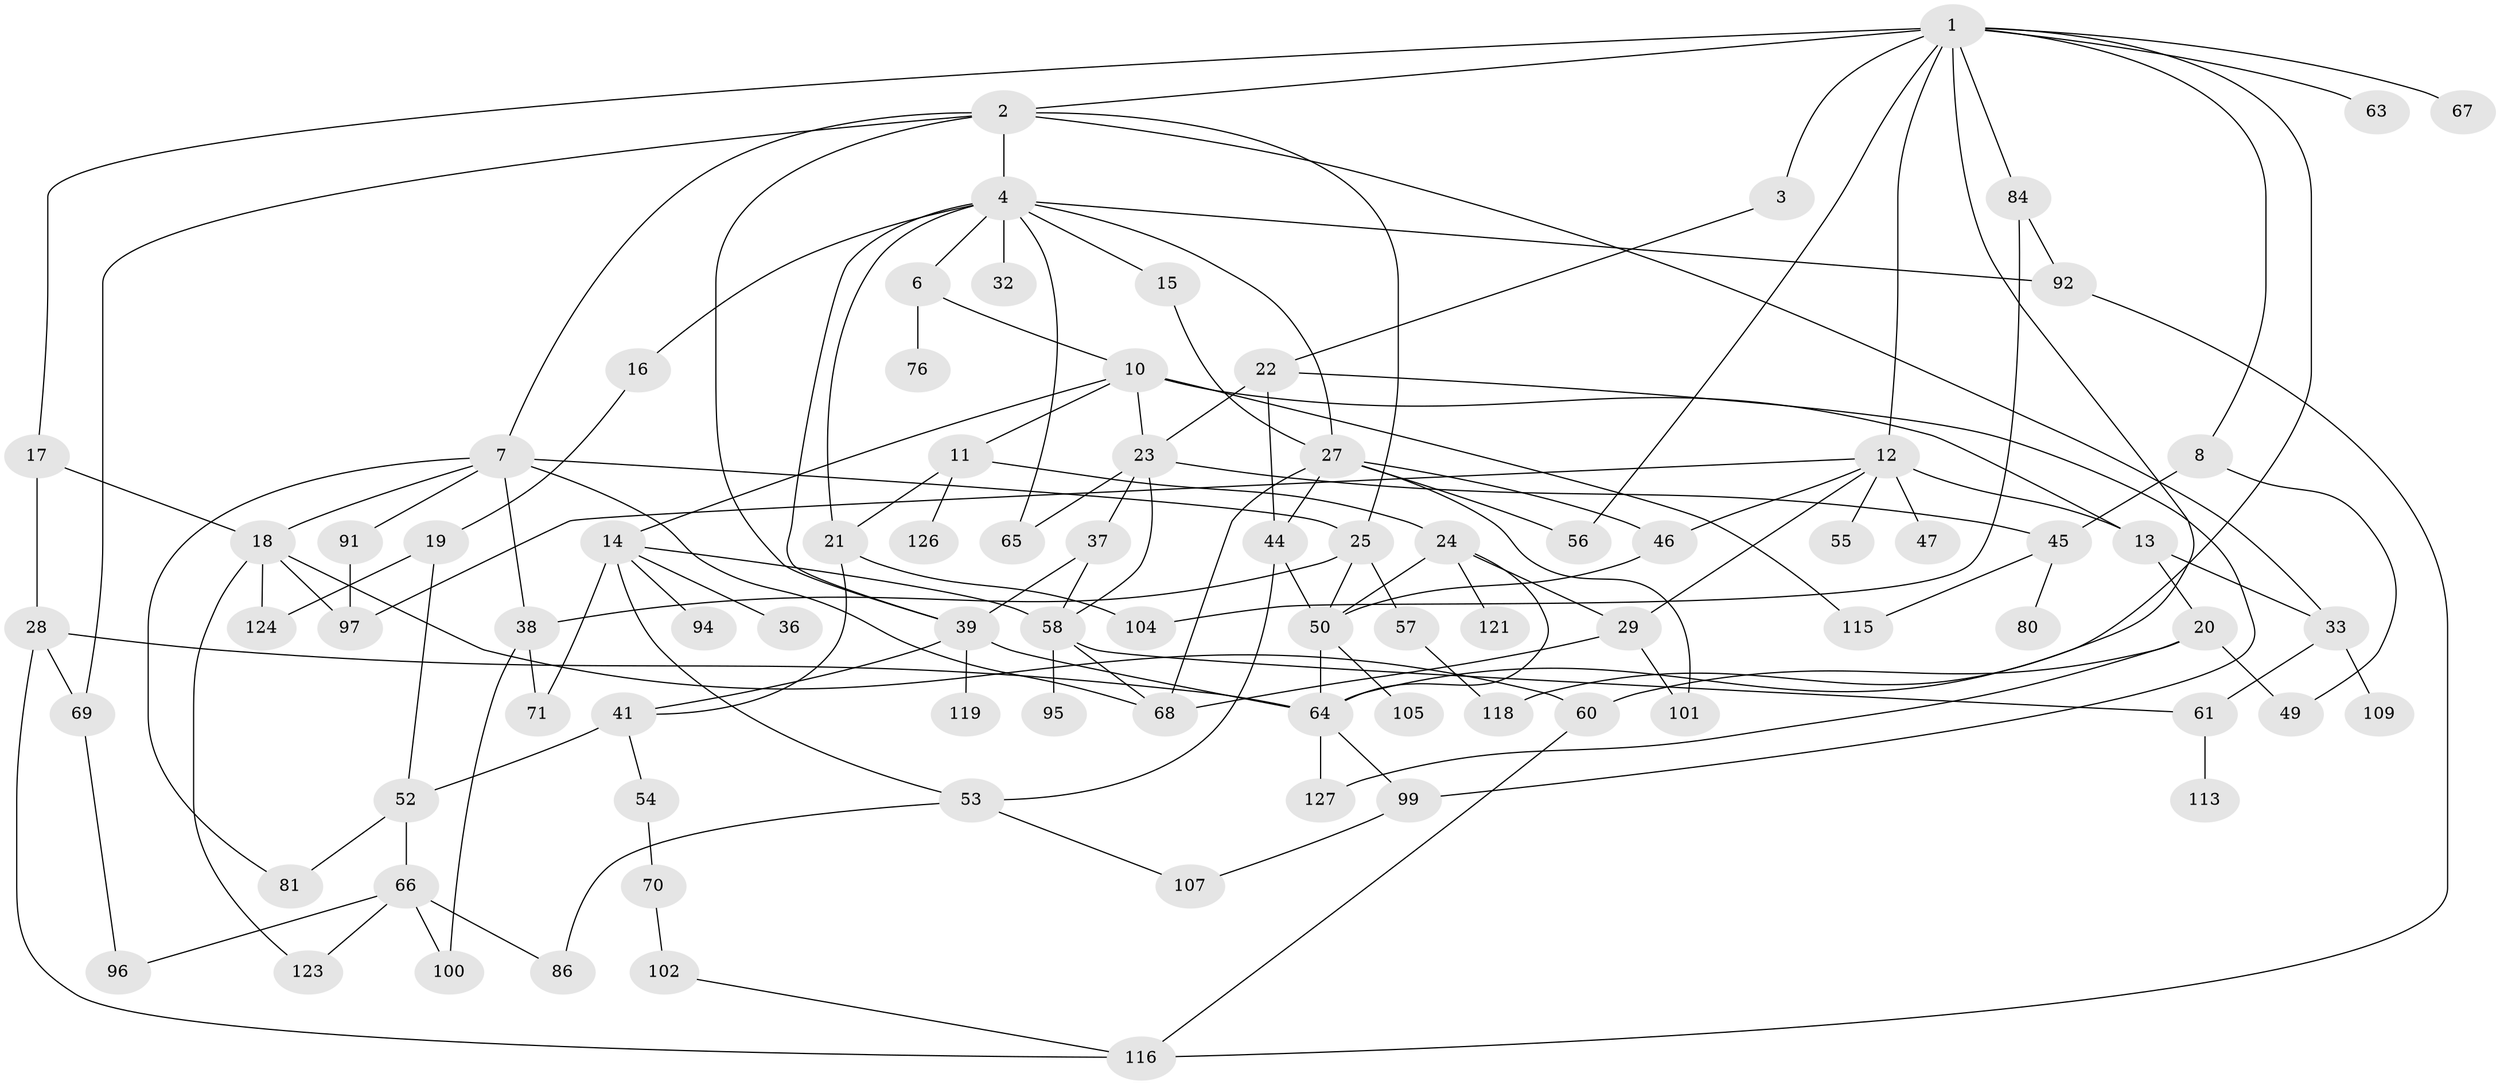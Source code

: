 // original degree distribution, {8: 0.007874015748031496, 7: 0.015748031496062992, 2: 0.33858267716535434, 6: 0.015748031496062992, 5: 0.11023622047244094, 3: 0.2125984251968504, 4: 0.14960629921259844, 1: 0.14960629921259844}
// Generated by graph-tools (version 1.1) at 2025/10/02/27/25 16:10:52]
// undirected, 86 vertices, 140 edges
graph export_dot {
graph [start="1"]
  node [color=gray90,style=filled];
  1 [super="+5"];
  2 [super="+77"];
  3;
  4 [super="+9"];
  6;
  7 [super="+48"];
  8;
  10 [super="+85"];
  11 [super="+34"];
  12 [super="+26"];
  13;
  14 [super="+35"];
  15;
  16 [super="+73"];
  17;
  18 [super="+74"];
  19;
  20 [super="+30"];
  21 [super="+120"];
  22;
  23 [super="+103"];
  24 [super="+62"];
  25 [super="+31"];
  27 [super="+93"];
  28 [super="+82"];
  29 [super="+89"];
  32 [super="+43"];
  33 [super="+40"];
  36 [super="+42"];
  37 [super="+98"];
  38 [super="+88"];
  39 [super="+72"];
  41 [super="+112"];
  44 [super="+111"];
  45;
  46;
  47;
  49 [super="+83"];
  50 [super="+51"];
  52;
  53 [super="+110"];
  54;
  55 [super="+75"];
  56;
  57;
  58 [super="+59"];
  60;
  61;
  63;
  64 [super="+78"];
  65;
  66 [super="+106"];
  67;
  68 [super="+114"];
  69 [super="+79"];
  70;
  71;
  76;
  80 [super="+87"];
  81;
  84 [super="+90"];
  86;
  91;
  92;
  94;
  95;
  96;
  97 [super="+108"];
  99 [super="+125"];
  100;
  101;
  102;
  104;
  105;
  107;
  109 [super="+117"];
  113;
  115;
  116 [super="+122"];
  118;
  119;
  121;
  123;
  124;
  126;
  127;
  1 -- 2;
  1 -- 3;
  1 -- 8;
  1 -- 56;
  1 -- 63;
  1 -- 67;
  1 -- 84;
  1 -- 17;
  1 -- 118;
  1 -- 12;
  1 -- 64;
  2 -- 4;
  2 -- 7;
  2 -- 25;
  2 -- 69;
  2 -- 33;
  2 -- 39;
  3 -- 22;
  4 -- 6;
  4 -- 15;
  4 -- 16;
  4 -- 27;
  4 -- 32;
  4 -- 65;
  4 -- 21;
  4 -- 39;
  4 -- 92;
  6 -- 10;
  6 -- 76;
  7 -- 18;
  7 -- 68;
  7 -- 38;
  7 -- 81;
  7 -- 25;
  7 -- 91;
  8 -- 45;
  8 -- 49;
  10 -- 11;
  10 -- 13;
  10 -- 14 [weight=2];
  10 -- 115;
  10 -- 23;
  11 -- 24;
  11 -- 21;
  11 -- 126;
  12 -- 29;
  12 -- 46;
  12 -- 47;
  12 -- 13;
  12 -- 55;
  12 -- 97;
  13 -- 20;
  13 -- 33;
  14 -- 36;
  14 -- 58;
  14 -- 71;
  14 -- 94;
  14 -- 53;
  15 -- 27;
  16 -- 19;
  17 -- 28;
  17 -- 18;
  18 -- 60;
  18 -- 124;
  18 -- 123;
  18 -- 97;
  19 -- 52;
  19 -- 124;
  20 -- 60;
  20 -- 127;
  20 -- 49;
  21 -- 41;
  21 -- 104;
  22 -- 23;
  22 -- 44;
  22 -- 99;
  23 -- 37;
  23 -- 65;
  23 -- 45;
  23 -- 58;
  24 -- 121;
  24 -- 64;
  24 -- 50;
  24 -- 29;
  25 -- 57;
  25 -- 38;
  25 -- 50;
  27 -- 101;
  27 -- 56;
  27 -- 46;
  27 -- 44;
  27 -- 68;
  28 -- 116;
  28 -- 64;
  28 -- 69;
  29 -- 101;
  29 -- 68;
  33 -- 109;
  33 -- 61;
  37 -- 58;
  37 -- 39;
  38 -- 100;
  38 -- 71;
  39 -- 64;
  39 -- 119;
  39 -- 41;
  41 -- 54;
  41 -- 52;
  44 -- 50;
  44 -- 53;
  45 -- 80;
  45 -- 115;
  46 -- 50;
  50 -- 105 [weight=2];
  50 -- 64;
  52 -- 66;
  52 -- 81;
  53 -- 107;
  53 -- 86;
  54 -- 70;
  57 -- 118;
  58 -- 61;
  58 -- 68;
  58 -- 95;
  60 -- 116;
  61 -- 113;
  64 -- 99;
  64 -- 127;
  66 -- 86;
  66 -- 123;
  66 -- 100;
  66 -- 96;
  69 -- 96;
  70 -- 102;
  84 -- 104;
  84 -- 92;
  91 -- 97;
  92 -- 116;
  99 -- 107;
  102 -- 116;
}

